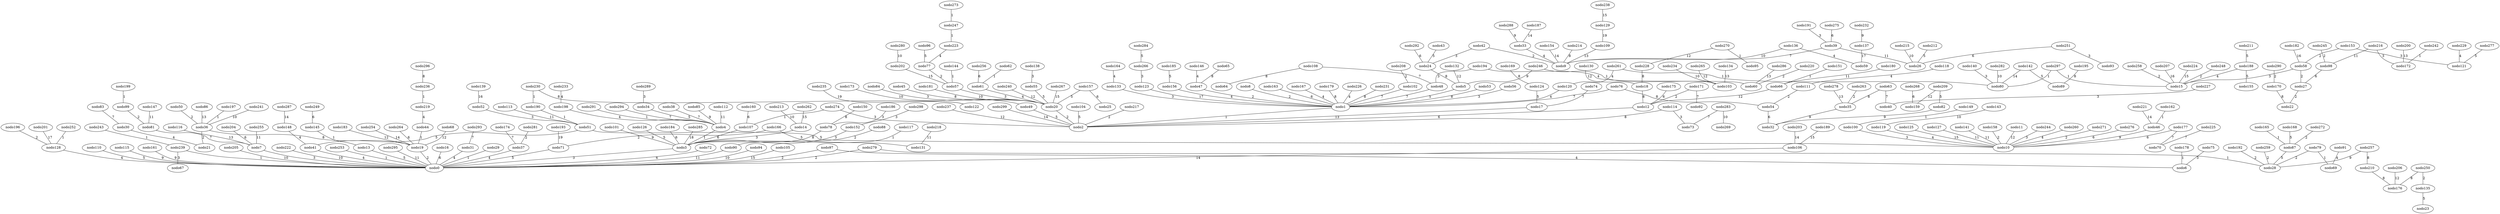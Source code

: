 graph X {
 0 [label="nodo0"];
 1 [label="nodo1"];
 2 [label="nodo2"];
 3 [label="nodo3"];
 4 [label="nodo4"];
 5 [label="nodo5"];
 6 [label="nodo6"];
 7 [label="nodo7"];
 8 [label="nodo8"];
 9 [label="nodo9"];
 10 [label="nodo10"];
 11 [label="nodo11"];
 12 [label="nodo12"];
 13 [label="nodo13"];
 14 [label="nodo14"];
 15 [label="nodo15"];
 16 [label="nodo16"];
 17 [label="nodo17"];
 18 [label="nodo18"];
 19 [label="nodo19"];
 20 [label="nodo20"];
 21 [label="nodo21"];
 22 [label="nodo22"];
 23 [label="nodo23"];
 24 [label="nodo24"];
 25 [label="nodo25"];
 26 [label="nodo26"];
 27 [label="nodo27"];
 28 [label="nodo28"];
 29 [label="nodo29"];
 30 [label="nodo30"];
 31 [label="nodo31"];
 32 [label="nodo32"];
 33 [label="nodo33"];
 34 [label="nodo34"];
 35 [label="nodo35"];
 36 [label="nodo36"];
 37 [label="nodo37"];
 38 [label="nodo38"];
 39 [label="nodo39"];
 40 [label="nodo40"];
 41 [label="nodo41"];
 42 [label="nodo42"];
 43 [label="nodo43"];
 44 [label="nodo44"];
 45 [label="nodo45"];
 46 [label="nodo46"];
 47 [label="nodo47"];
 48 [label="nodo48"];
 49 [label="nodo49"];
 50 [label="nodo50"];
 51 [label="nodo51"];
 52 [label="nodo52"];
 53 [label="nodo53"];
 54 [label="nodo54"];
 55 [label="nodo55"];
 56 [label="nodo56"];
 57 [label="nodo57"];
 58 [label="nodo58"];
 59 [label="nodo59"];
 60 [label="nodo60"];
 61 [label="nodo61"];
 62 [label="nodo62"];
 63 [label="nodo63"];
 64 [label="nodo64"];
 65 [label="nodo65"];
 66 [label="nodo66"];
 67 [label="nodo67"];
 68 [label="nodo68"];
 69 [label="nodo69"];
 70 [label="nodo70"];
 71 [label="nodo71"];
 72 [label="nodo72"];
 73 [label="nodo73"];
 74 [label="nodo74"];
 75 [label="nodo75"];
 76 [label="nodo76"];
 77 [label="nodo77"];
 78 [label="nodo78"];
 79 [label="nodo79"];
 80 [label="nodo80"];
 81 [label="nodo81"];
 82 [label="nodo82"];
 83 [label="nodo83"];
 84 [label="nodo84"];
 85 [label="nodo85"];
 86 [label="nodo86"];
 87 [label="nodo87"];
 88 [label="nodo88"];
 89 [label="nodo89"];
 90 [label="nodo90"];
 91 [label="nodo91"];
 92 [label="nodo92"];
 93 [label="nodo93"];
 94 [label="nodo94"];
 95 [label="nodo95"];
 96 [label="nodo96"];
 97 [label="nodo97"];
 98 [label="nodo98"];
 99 [label="nodo99"];
 100 [label="nodo100"];
 101 [label="nodo101"];
 102 [label="nodo102"];
 103 [label="nodo103"];
 104 [label="nodo104"];
 105 [label="nodo105"];
 106 [label="nodo106"];
 107 [label="nodo107"];
 108 [label="nodo108"];
 109 [label="nodo109"];
 110 [label="nodo110"];
 111 [label="nodo111"];
 112 [label="nodo112"];
 113 [label="nodo113"];
 114 [label="nodo114"];
 115 [label="nodo115"];
 116 [label="nodo116"];
 117 [label="nodo117"];
 118 [label="nodo118"];
 119 [label="nodo119"];
 120 [label="nodo120"];
 121 [label="nodo121"];
 122 [label="nodo122"];
 123 [label="nodo123"];
 124 [label="nodo124"];
 125 [label="nodo125"];
 126 [label="nodo126"];
 127 [label="nodo127"];
 128 [label="nodo128"];
 129 [label="nodo129"];
 130 [label="nodo130"];
 131 [label="nodo131"];
 132 [label="nodo132"];
 133 [label="nodo133"];
 134 [label="nodo134"];
 135 [label="nodo135"];
 136 [label="nodo136"];
 137 [label="nodo137"];
 138 [label="nodo138"];
 139 [label="nodo139"];
 140 [label="nodo140"];
 141 [label="nodo141"];
 142 [label="nodo142"];
 143 [label="nodo143"];
 144 [label="nodo144"];
 145 [label="nodo145"];
 146 [label="nodo146"];
 147 [label="nodo147"];
 148 [label="nodo148"];
 149 [label="nodo149"];
 150 [label="nodo150"];
 151 [label="nodo151"];
 152 [label="nodo152"];
 153 [label="nodo153"];
 154 [label="nodo154"];
 155 [label="nodo155"];
 156 [label="nodo156"];
 157 [label="nodo157"];
 158 [label="nodo158"];
 159 [label="nodo159"];
 160 [label="nodo160"];
 161 [label="nodo161"];
 162 [label="nodo162"];
 163 [label="nodo163"];
 164 [label="nodo164"];
 165 [label="nodo165"];
 166 [label="nodo166"];
 167 [label="nodo167"];
 168 [label="nodo168"];
 169 [label="nodo169"];
 170 [label="nodo170"];
 171 [label="nodo171"];
 172 [label="nodo172"];
 173 [label="nodo173"];
 174 [label="nodo174"];
 175 [label="nodo175"];
 176 [label="nodo176"];
 177 [label="nodo177"];
 178 [label="nodo178"];
 179 [label="nodo179"];
 180 [label="nodo180"];
 181 [label="nodo181"];
 182 [label="nodo182"];
 183 [label="nodo183"];
 184 [label="nodo184"];
 185 [label="nodo185"];
 186 [label="nodo186"];
 187 [label="nodo187"];
 188 [label="nodo188"];
 189 [label="nodo189"];
 190 [label="nodo190"];
 191 [label="nodo191"];
 192 [label="nodo192"];
 193 [label="nodo193"];
 194 [label="nodo194"];
 195 [label="nodo195"];
 196 [label="nodo196"];
 197 [label="nodo197"];
 198 [label="nodo198"];
 199 [label="nodo199"];
 200 [label="nodo200"];
 201 [label="nodo201"];
 202 [label="nodo202"];
 203 [label="nodo203"];
 204 [label="nodo204"];
 205 [label="nodo205"];
 206 [label="nodo206"];
 207 [label="nodo207"];
 208 [label="nodo208"];
 209 [label="nodo209"];
 210 [label="nodo210"];
 211 [label="nodo211"];
 212 [label="nodo212"];
 213 [label="nodo213"];
 214 [label="nodo214"];
 215 [label="nodo215"];
 216 [label="nodo216"];
 217 [label="nodo217"];
 218 [label="nodo218"];
 219 [label="nodo219"];
 220 [label="nodo220"];
 221 [label="nodo221"];
 222 [label="nodo222"];
 223 [label="nodo223"];
 224 [label="nodo224"];
 225 [label="nodo225"];
 226 [label="nodo226"];
 227 [label="nodo227"];
 228 [label="nodo228"];
 229 [label="nodo229"];
 230 [label="nodo230"];
 231 [label="nodo231"];
 232 [label="nodo232"];
 233 [label="nodo233"];
 234 [label="nodo234"];
 235 [label="nodo235"];
 236 [label="nodo236"];
 237 [label="nodo237"];
 238 [label="nodo238"];
 239 [label="nodo239"];
 240 [label="nodo240"];
 241 [label="nodo241"];
 242 [label="nodo242"];
 243 [label="nodo243"];
 244 [label="nodo244"];
 245 [label="nodo245"];
 246 [label="nodo246"];
 247 [label="nodo247"];
 248 [label="nodo248"];
 249 [label="nodo249"];
 250 [label="nodo250"];
 251 [label="nodo251"];
 252 [label="nodo252"];
 253 [label="nodo253"];
 254 [label="nodo254"];
 255 [label="nodo255"];
 256 [label="nodo256"];
 257 [label="nodo257"];
 258 [label="nodo258"];
 259 [label="nodo259"];
 260 [label="nodo260"];
 261 [label="nodo261"];
 262 [label="nodo262"];
 263 [label="nodo263"];
 264 [label="nodo264"];
 265 [label="nodo265"];
 266 [label="nodo266"];
 267 [label="nodo267"];
 268 [label="nodo268"];
 269 [label="nodo269"];
 270 [label="nodo270"];
 271 [label="nodo271"];
 272 [label="nodo272"];
 273 [label="nodo273"];
 274 [label="nodo274"];
 275 [label="nodo275"];
 276 [label="nodo276"];
 277 [label="nodo277"];
 278 [label="nodo278"];
 279 [label="nodo279"];
 280 [label="nodo280"];
 281 [label="nodo281"];
 282 [label="nodo282"];
 283 [label="nodo283"];
 284 [label="nodo284"];
 285 [label="nodo285"];
 286 [label="nodo286"];
 287 [label="nodo287"];
 288 [label="nodo288"];
 289 [label="nodo289"];
 290 [label="nodo290"];
 291 [label="nodo291"];
 292 [label="nodo292"];
 293 [label="nodo293"];
 294 [label="nodo294"];
 295 [label="nodo295"];
 296 [label="nodo296"];
 297 [label="nodo297"];
 298 [label="nodo298"];
 299 [label="nodo299"];
  29 -- 0  [label="1"];
  239 -- 0  [label="1"];
  243 -- 239  [label="1"];
  253 -- 0  [label="1"];
  19 -- 0  [label="2"];
  44 -- 19  [label="1"];
  97 -- 0  [label="2"];
  279 -- 0  [label="2"];
  279 -- 28  [label="1"];
  79 -- 28  [label="2"];
  79 -- 69  [label="1"];
  192 -- 28  [label="2"];
  259 -- 28  [label="2"];
  239 -- 67  [label="3"];
  3 -- 0  [label="3"];
  4 -- 3  [label="1"];
  291 -- 4  [label="1"];
  88 -- 3  [label="2"];
  14 -- 3  [label="3"];
  152 -- 3  [label="3"];
  298 -- 152  [label="3"];
  7 -- 0  [label="3"];
  198 -- 4  [label="4"];
  91 -- 69  [label="4"];
  97 -- 6  [label="4"];
  178 -- 6  [label="1"];
  75 -- 6  [label="3"];
  31 -- 0  [label="4"];
  37 -- 0  [label="4"];
  281 -- 37  [label="2"];
  41 -- 0  [label="4"];
  148 -- 41  [label="4"];
  128 -- 0  [label="4"];
  252 -- 128  [label="1"];
  196 -- 128  [label="2"];
  233 -- 198  [label="4"];
  219 -- 44  [label="4"];
  236 -- 219  [label="1"];
  51 -- 41  [label="5"];
  190 -- 51  [label="1"];
  230 -- 190  [label="1"];
  52 -- 51  [label="3"];
  126 -- 3  [label="5"];
  34 -- 4  [label="5"];
  289 -- 34  [label="3"];
  87 -- 28  [label="5"];
  165 -- 87  [label="1"];
  272 -- 87  [label="2"];
  168 -- 87  [label="5"];
  51 -- 10  [label="5"];
  158 -- 10  [label="2"];
  271 -- 10  [label="2"];
  100 -- 10  [label="3"];
  149 -- 100  [label="1"];
  244 -- 10  [label="3"];
  119 -- 10  [label="4"];
  260 -- 10  [label="4"];
  13 -- 0  [label="5"];
  145 -- 13  [label="1"];
  71 -- 0  [label="5"];
  166 -- 71  [label="2"];
  166 -- 131  [label="5"];
  110 -- 0  [label="5"];
  107 -- 3  [label="6"];
  274 -- 107  [label="1"];
  274 -- 2  [label="3"];
  1 -- 2  [label="1"];
  8 -- 1  [label="2"];
  47 -- 1  [label="2"];
  20 -- 2  [label="2"];
  217 -- 2  [label="2"];
  57 -- 20  [label="3"];
  144 -- 57  [label="1"];
  77 -- 57  [label="2"];
  84 -- 20  [label="3"];
  56 -- 1  [label="3"];
  133 -- 1  [label="3"];
  223 -- 77  [label="4"];
  247 -- 223  [label="1"];
  273 -- 247  [label="1"];
  146 -- 47  [label="4"];
  120 -- 1  [label="4"];
  156 -- 1  [label="4"];
  167 -- 1  [label="4"];
  226 -- 1  [label="4"];
  164 -- 133  [label="4"];
  61 -- 20  [label="4"];
  62 -- 61  [label="1"];
  261 -- 120  [label="4"];
  261 -- 80  [label="1"];
  297 -- 80  [label="1"];
  297 -- 15  [label="1"];
  248 -- 15  [label="2"];
  258 -- 15  [label="2"];
  58 -- 15  [label="3"];
  58 -- 27  [label="2"];
  27 -- 22  [label="2"];
  153 -- 58  [label="2"];
  140 -- 80  [label="3"];
  153 -- 121  [label="3"];
  188 -- 15  [label="4"];
  229 -- 121  [label="4"];
  96 -- 77  [label="5"];
  188 -- 155  [label="5"];
  211 -- 188  [label="5"];
  5 -- 1  [label="5"];
  49 -- 2  [label="5"];
  104 -- 2  [label="5"];
  55 -- 20  [label="5"];
  138 -- 55  [label="3"];
  157 -- 20  [label="5"];
  185 -- 156  [label="5"];
  277 -- 121  [label="5"];
  160 -- 107  [label="6"];
  256 -- 61  [label="6"];
  163 -- 1  [label="6"];
  16 -- 0  [label="6"];
  72 -- 0  [label="6"];
  249 -- 145  [label="6"];
  12 -- 2  [label="6"];
  171 -- 12  [label="2"];
  184 -- 3  [label="6"];
  204 -- 7  [label="6"];
  177 -- 10  [label="6"];
  276 -- 10  [label="6"];
  98 -- 27  [label="6"];
  245 -- 98  [label="2"];
  175 -- 12  [label="6"];
  157 -- 25  [label="6"];
  264 -- 19  [label="6"];
  171 -- 92  [label="7"];
  293 -- 31  [label="7"];
  48 -- 1  [label="7"];
  194 -- 48  [label="3"];
  194 -- 60  [label="4"];
  220 -- 60  [label="2"];
  76 -- 1  [label="7"];
  102 -- 1  [label="7"];
  208 -- 102  [label="2"];
  108 -- 48  [label="7"];
  38 -- 4  [label="7"];
  294 -- 4  [label="7"];
  174 -- 37  [label="7"];
  81 -- 7  [label="7"];
  99 -- 81  [label="2"];
  199 -- 99  [label="1"];
  177 -- 70  [label="7"];
  225 -- 70  [label="7"];
  76 -- 54  [label="8"];
  111 -- 54  [label="2"];
  118 -- 111  [label="4"];
  54 -- 32  [label="6"];
  108 -- 64  [label="8"];
  65 -- 47  [label="8"];
  230 -- 122  [label="8"];
  53 -- 1  [label="8"];
  179 -- 1  [label="8"];
  231 -- 1  [label="8"];
  114 -- 2  [label="8"];
  114 -- 73  [label="3"];
  283 -- 73  [label="7"];
  78 -- 3  [label="8"];
  186 -- 78  [label="3"];
  150 -- 78  [label="8"];
  45 -- 20  [label="8"];
  24 -- 5  [label="8"];
  42 -- 24  [label="3"];
  42 -- 9  [label="2"];
  33 -- 9  [label="4"];
  43 -- 24  [label="5"];
  292 -- 24  [label="6"];
  39 -- 9  [label="7"];
  191 -- 39  [label="3"];
  275 -- 39  [label="6"];
  170 -- 22  [label="8"];
  290 -- 170  [label="2"];
  296 -- 236  [label="8"];
  214 -- 9  [label="8"];
  18 -- 12  [label="8"];
  228 -- 18  [label="8"];
  36 -- 19  [label="8"];
  197 -- 36  [label="1"];
  36 -- 21  [label="2"];
  50 -- 36  [label="2"];
  30 -- 21  [label="4"];
  83 -- 30  [label="7"];
  35 -- 32  [label="9"];
  263 -- 35  [label="2"];
  63 -- 35  [label="8"];
  63 -- 40  [label="7"];
  227 -- 40  [label="3"];
  82 -- 32  [label="9"];
  209 -- 82  [label="5"];
  115 -- 0  [label="9"];
  161 -- 0  [label="9"];
  288 -- 33  [label="9"];
  101 -- 3  [label="9"];
  85 -- 4  [label="9"];
  246 -- 5  [label="9"];
  246 -- 103  [label="1"];
  46 -- 10  [label="9"];
  162 -- 46  [label="1"];
  257 -- 28  [label="9"];
  257 -- 210  [label="8"];
  210 -- 176  [label="8"];
  250 -- 176  [label="8"];
  250 -- 135  [label="2"];
  135 -- 23  [label="5"];
  213 -- 14  [label="10"];
  94 -- 0  [label="10"];
  205 -- 0  [label="10"];
  222 -- 0  [label="10"];
  282 -- 80  [label="10"];
  173 -- 49  [label="10"];
  181 -- 20  [label="10"];
  241 -- 36  [label="10"];
  136 -- 9  [label="10"];
  136 -- 59  [label="4"];
  234 -- 103  [label="10"];
  143 -- 119  [label="10"];
  283 -- 269  [label="10"];
  90 -- 0  [label="11"];
  117 -- 90  [label="1"];
  295 -- 0  [label="11"];
  112 -- 4  [label="11"];
  147 -- 81  [label="11"];
  113 -- 51  [label="11"];
  216 -- 98  [label="11"];
  216 -- 172  [label="3"];
  242 -- 172  [label="1"];
  255 -- 7  [label="11"];
  39 -- 26  [label="11"];
  212 -- 26  [label="5"];
  251 -- 26  [label="6"];
  251 -- 93  [label="3"];
  215 -- 26  [label="10"];
  127 -- 10  [label="11"];
  141 -- 10  [label="11"];
  218 -- 131  [label="11"];
  270 -- 228  [label="12"];
  270 -- 95  [label="1"];
  206 -- 176  [label="12"];
  237 -- 2  [label="12"];
  130 -- 18  [label="12"];
  209 -- 159  [label="12"];
  268 -- 159  [label="6"];
  240 -- 20  [label="12"];
  132 -- 5  [label="12"];
  11 -- 10  [label="12"];
  265 -- 103  [label="12"];
  66 -- 12  [label="12"];
  151 -- 66  [label="1"];
  180 -- 66  [label="11"];
  68 -- 19  [label="12"];
  183 -- 19  [label="12"];
  17 -- 2  [label="13"];
  124 -- 17  [label="5"];
  74 -- 17  [label="7"];
  169 -- 124  [label="8"];
  278 -- 35  [label="13"];
  86 -- 36  [label="13"];
  116 -- 7  [label="13"];
  109 -- 9  [label="13"];
  200 -- 172  [label="13"];
  134 -- 103  [label="13"];
  286 -- 60  [label="13"];
  221 -- 46  [label="14"];
  106 -- 0  [label="14"];
  299 -- 2  [label="14"];
  187 -- 33  [label="14"];
  142 -- 80  [label="14"];
  142 -- 89  [label="5"];
  195 -- 89  [label="8"];
  154 -- 9  [label="14"];
  203 -- 106  [label="14"];
  254 -- 19  [label="14"];
  287 -- 148  [label="14"];
  262 -- 14  [label="15"];
  224 -- 15  [label="15"];
  105 -- 0  [label="15"];
  267 -- 20  [label="15"];
  125 -- 10  [label="15"];
  202 -- 57  [label="15"];
  280 -- 202  [label="10"];
  189 -- 106  [label="15"];
  207 -- 15  [label="16"];
  139 -- 52  [label="16"];
  182 -- 58  [label="16"];
  123 -- 1  [label="17"];
  266 -- 123  [label="3"];
  284 -- 266  [label="5"];
  201 -- 128  [label="17"];
  137 -- 59  [label="17"];
  232 -- 137  [label="9"];
  285 -- 3  [label="18"];
  235 -- 122  [label="19"];
  129 -- 109  [label="19"];
  238 -- 129  [label="15"];
  193 -- 71  [label="19"];
}
